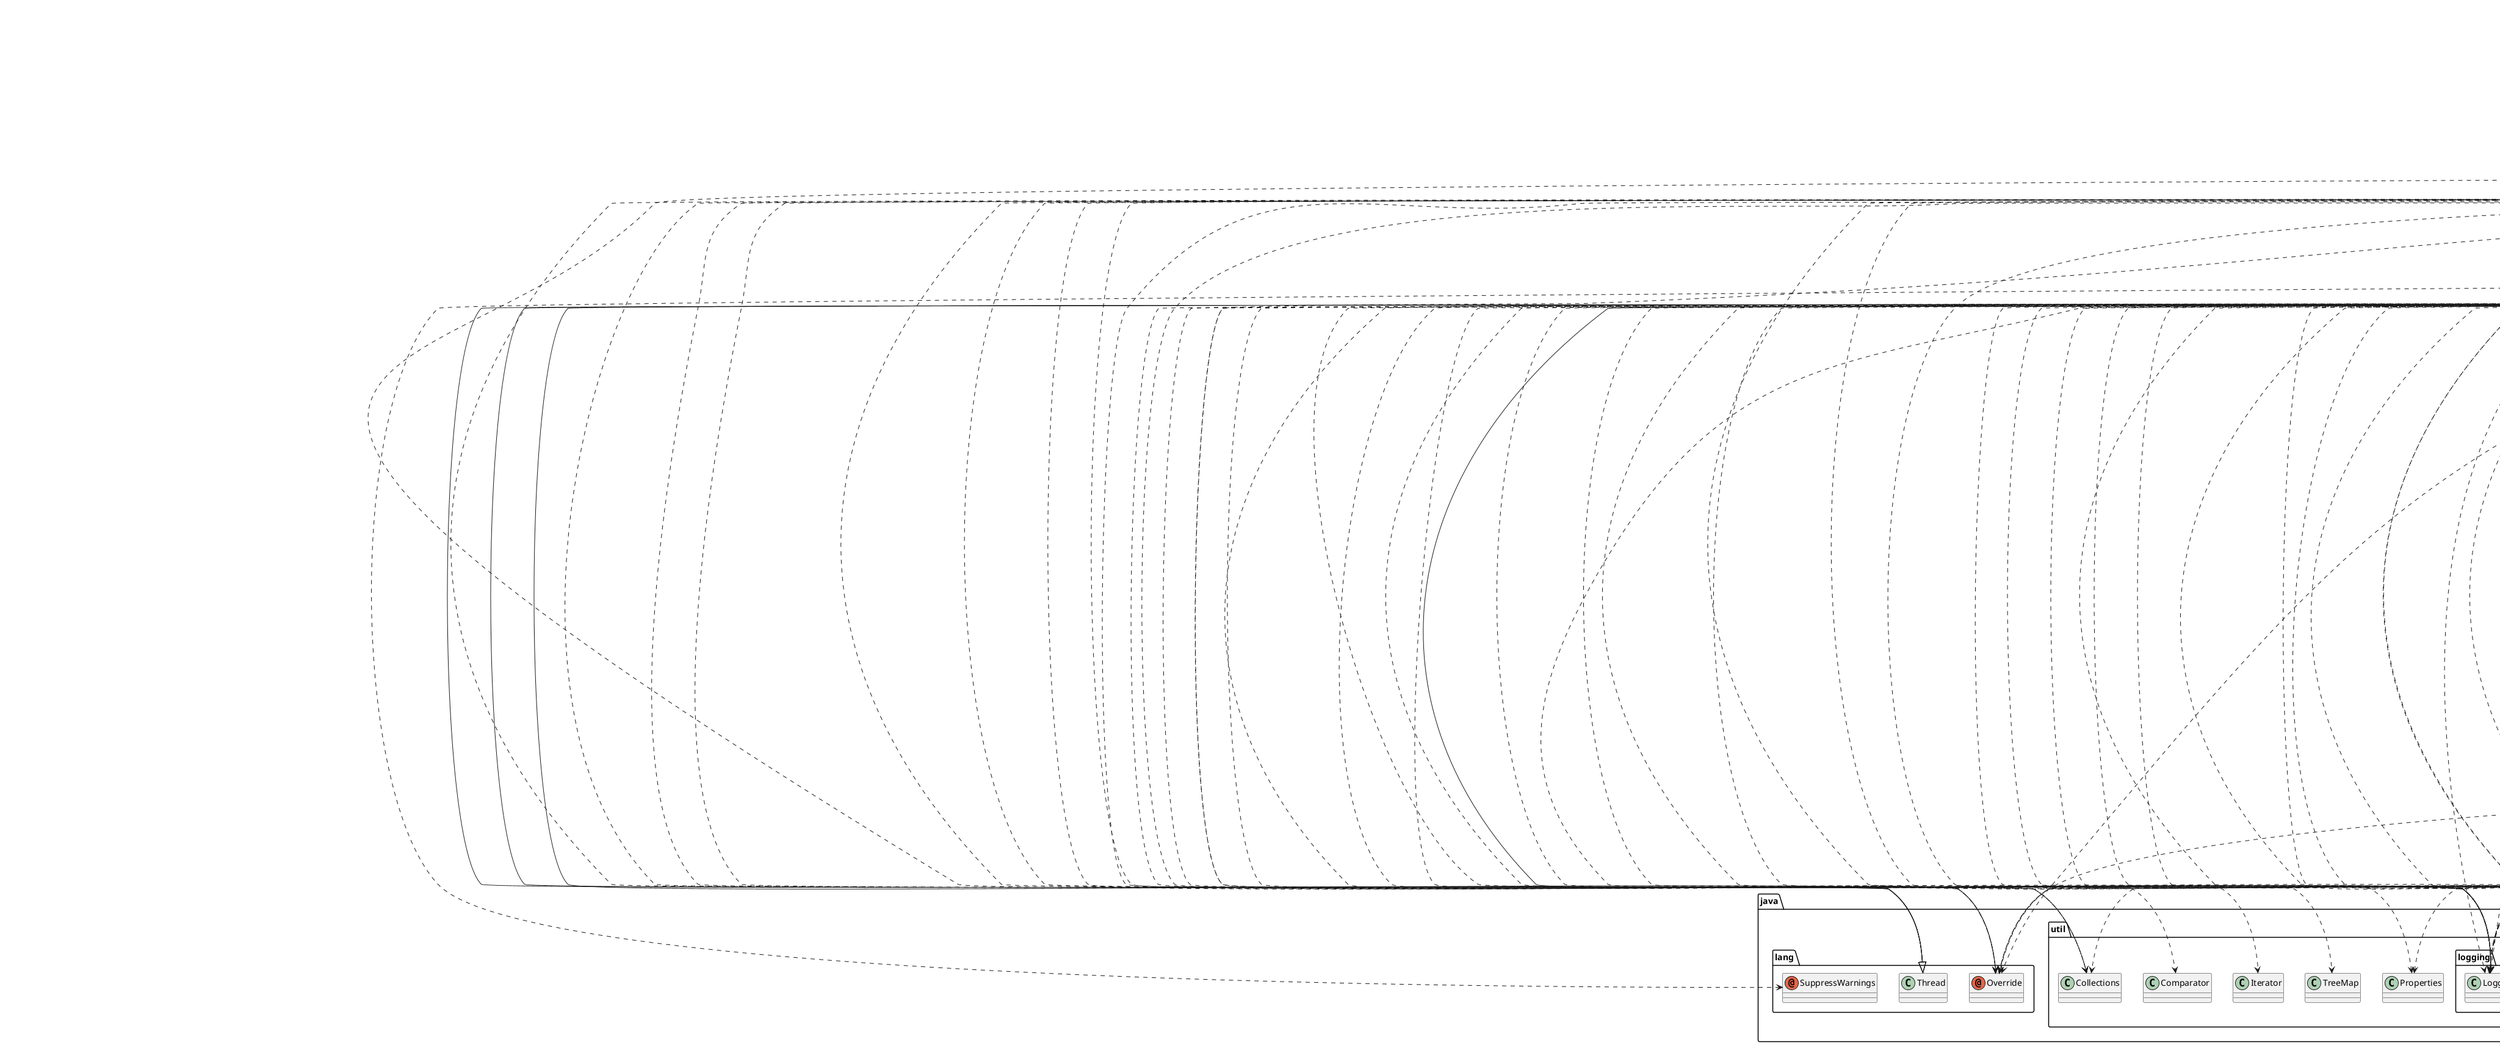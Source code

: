 @startuml
annotation java.lang.Override
annotation java.lang.SuppressWarnings
annotation javax.persistence.Column
annotation javax.persistence.Entity
annotation javax.persistence.GeneratedValue
annotation javax.persistence.Id
annotation javax.persistence.JoinColumn
annotation javax.persistence.ManyToOne
annotation javax.persistence.OneToMany
annotation javax.persistence.OneToOne
annotation javax.persistence.Table
annotation javax.persistence.UniqueConstraint
annotation javax.servlet.annotation.WebServlet
annotation javax.validation.constraints.Digits
annotation javax.validation.constraints.Pattern
annotation org.hibernate.validator.constraints.Email
annotation org.hibernate.validator.constraints.NotEmpty
annotation org.springframework.beans.factory.annotation.Autowired
annotation org.springframework.beans.factory.annotation.Qualifier
annotation org.springframework.context.annotation.Bean
annotation org.springframework.context.annotation.ComponentScan
annotation org.springframework.context.annotation.Configuration
annotation org.springframework.context.annotation.Import
annotation org.springframework.context.annotation.Scope
annotation org.springframework.security.config.annotation.web.configuration.EnableWebSecurity
annotation org.springframework.stereotype.Component
annotation org.springframework.stereotype.Controller
annotation org.springframework.stereotype.Repository
annotation org.springframework.stereotype.Service
annotation org.springframework.transaction.annotation.EnableTransactionManagement
annotation org.springframework.transaction.annotation.Transactional
annotation org.springframework.validation.annotation.Validated
annotation org.springframework.web.bind.annotation.ModelAttribute
annotation org.springframework.web.bind.annotation.RequestMapping
annotation org.springframework.web.servlet.config.annotation.EnableWebMvc
class allegro.configuration.RootConfig
class allegro.configuration.SecurityConfig
class allegro.controllers.BasketController
class allegro.controllers.FilterGeneratorController
class allegro.controllers.LoginController
class allegro.controllers.MainSearchController
class allegro.controllers.PublicPagesController
class allegro.controllers.RegistrationController
class allegro.controllers.UserSettingsController
class allegro.dao.impl.UserDaoImpl
class allegro.datamodel.ItemInBasket
class allegro.domain.RootApplicationOptionsEntity
class allegro.domain.User
class allegro.domain.UserOptions
class allegro.domain.UserRole
class allegro.domain.VerificationToken
class allegro.dto.ContactFormDTO
class allegro.dto.RegisterStatusDTO
class allegro.dto.UserRegistrationDTO
class allegro.dto.UserSettingsDTO
class allegro.email.EmailHelper
class allegro.logic.BasketBean
class allegro.logic.BuyItemBean
class allegro.logic.FilterFactoryBean
class allegro.logic.LoginToAllegroBean
class allegro.logic.LoginToRemoteBean
class allegro.logic.PageResultBean
class allegro.logic.RejectedFiltersCleanerBean
class allegro.logic.ResultContainerBean
class allegro.logic.ResultListGeneratorBean
class allegro.logic.options.ApplicationOptionsBean
class allegro.logic.options.UserOptionsBean
class allegro.logic.tasks.SearchTaskType
class allegro.logic.tasks.TaskManagerBean
class allegro.logic.tasks.TaskParameters
class allegro.logic.tasks.TaskResultBean
class allegro.logic.threads.MonitorThreadBean
class allegro.logic.threads.SearchGetFiltersListThreadBean
class allegro.logic.threads.SearchGetListByFilterThreadBean
class allegro.logic.threads.SearchThreadBean
class allegro.logic.threads.SoapTimeMonitorBean
class allegro.registration.ActivationProcess
class allegro.registration.UserRegister
class allegro.service.MyUserDetailsService
class allegro.service.RegisterUserService
class allegro.service.UserSettingsService
class allegro.tools.AllegroLinkGenerator
class allegro.tools.CrossProxyServlet
class allegro.tools.PasswordHasher
class allegro.tools.ProviderUtilBean
class com.sun.xml.ws.fault.ServerSOAPFaultException
class https.webapi_allegro_pl.service.ArrayOfFilteroptionstype
class https.webapi_allegro_pl.service.ArrayOfFilterslisttype
class https.webapi_allegro_pl.service.ArrayOfItemslisttype
class https.webapi_allegro_pl.service.ArrayOfString
class https.webapi_allegro_pl.service.CategoriesListType
class https.webapi_allegro_pl.service.DoBidItemRequest
class https.webapi_allegro_pl.service.DoBidItemResponse
class https.webapi_allegro_pl.service.DoGetItemsListRequest
class https.webapi_allegro_pl.service.DoGetItemsListResponse
class https.webapi_allegro_pl.service.DoLoginEncResponse
class https.webapi_allegro_pl.service.DoLoginRequest
class https.webapi_allegro_pl.service.DoLoginResponse
class https.webapi_allegro_pl.service.DoQuerySysStatusRequest
class https.webapi_allegro_pl.service.DoQuerySysStatusResponse
class https.webapi_allegro_pl.service.FilterOptionsType
class https.webapi_allegro_pl.service.FiltersListType
class https.webapi_allegro_pl.service.ItemsListType
class https.webapi_allegro_pl.service.RangeValueType
class https.webapi_allegro_pl.service.SearchOptType
class https.webapi_allegro_pl.service.SellerInfoStruct
class https.webapi_allegro_pl.service.SortOptionsType
class https.webapi_allegro_pl.service.UserInfoType
class java.io.BufferedReader
class java.io.IOException
class java.io.InputStreamReader
class java.io.PrintWriter
class java.io.UnsupportedEncodingException
class java.lang.Thread
class java.net.URL
class java.net.URLConnection
class java.security.MessageDigest
class java.security.NoSuchAlgorithmException
class java.sql.Date
class java.sql.Timestamp
class java.util.ArrayList
class java.util.Arrays
class java.util.Base64
class java.util.Calendar
class java.util.Collections
class java.util.Comparator
class java.util.HashMap
class java.util.HashSet
class java.util.Iterator
class java.util.List
class java.util.Map
class java.util.Properties
class java.util.Set
class java.util.TreeMap
class java.util.UUID
class java.util.logging.Level
class java.util.logging.Logger
class javax.annotation.PostConstruct
class javax.mail.MessagingException
class javax.mail.internet.MimeMessage
class javax.persistence.EntityManager
class javax.persistence.EntityManagerFactory
class javax.persistence.FetchType
class javax.persistence.GenerationType
class javax.persistence.Persistence
class javax.servlet.ServletException
class javax.servlet.http.HttpServlet
class javax.servlet.http.HttpServletRequest
class javax.servlet.http.HttpServletResponse
class javax.validation.Valid
class mvc.model.SearchQueryModel
class mvc.model.SearchQueryModelAdvanced
class mvc.model.SearchResultModel
class org.apache.commons.dbcp2.BasicDataSource
class org.hibernate.Query
class org.hibernate.SessionFactory
class org.springframework.beans.BeansException
class org.springframework.beans.factory.annotation.Value
class org.springframework.context.ApplicationContext
class org.springframework.context.support.ReloadableResourceBundleMessageSource
class org.springframework.http.HttpRequest
class org.springframework.mail.javamail.JavaMailSenderImpl
class org.springframework.mail.javamail.MimeMessageHelper
class org.springframework.orm.hibernate4.HibernateTransactionManager
class org.springframework.orm.hibernate4.LocalSessionFactoryBuilder
class org.springframework.security.config.annotation.authentication.builders.AuthenticationManagerBuilder
class org.springframework.security.config.annotation.web.builders.HttpSecurity
class org.springframework.security.config.annotation.web.builders.WebSecurity
class org.springframework.security.config.annotation.web.configuration.WebSecurityConfigurerAdapter
class org.springframework.security.core.Authentication
class org.springframework.security.core.GrantedAuthority
class org.springframework.security.core.authority.SimpleGrantedAuthority
class org.springframework.security.core.context.SecurityContextHolder
class org.springframework.security.core.userdetails.User
class org.springframework.security.core.userdetails.UserDetails
class org.springframework.security.core.userdetails.UsernameNotFoundException
class org.springframework.security.crypto.bcrypt.BCryptPasswordEncoder
class org.springframework.security.crypto.password.PasswordEncoder
class org.springframework.ui.Model
class org.springframework.validation.BindingResult
class org.springframework.validation.Validator
class org.springframework.web.bind.annotation.RequestMethod
class org.springframework.web.servlet.ModelAndView
class org.springframework.web.servlet.view.InternalResourceViewResolver
class org.springframework.web.servlet.view.JstlView
interface allegro.dao.api.UserDao
interface java.io.Serializable
interface org.springframework.security.core.userdetails.UserDetailsService
allegro.configuration.RootConfig ..> org.springframework.context.annotation.Bean
allegro.configuration.RootConfig ..> org.springframework.context.annotation.ComponentScan
allegro.configuration.RootConfig ..> org.springframework.context.annotation.Configuration
allegro.configuration.RootConfig ..> org.springframework.context.annotation.Import
allegro.configuration.RootConfig ..> org.springframework.security.config.annotation.web.configuration.EnableWebSecurity
allegro.configuration.RootConfig ..> org.springframework.transaction.annotation.EnableTransactionManagement
allegro.configuration.RootConfig ..> org.springframework.web.servlet.config.annotation.EnableWebMvc
allegro.configuration.RootConfig ..> java.util.Properties
allegro.configuration.RootConfig ..> org.apache.commons.dbcp2.BasicDataSource
allegro.configuration.RootConfig ..> org.hibernate.SessionFactory
allegro.configuration.RootConfig ..> org.springframework.context.support.ReloadableResourceBundleMessageSource
allegro.configuration.RootConfig ..> org.springframework.orm.hibernate4.HibernateTransactionManager
allegro.configuration.RootConfig ..> org.springframework.orm.hibernate4.LocalSessionFactoryBuilder
allegro.configuration.RootConfig ..> org.springframework.web.servlet.view.InternalResourceViewResolver
allegro.configuration.RootConfig ..> org.springframework.web.servlet.view.JstlView
allegro.configuration.SecurityConfig ..> java.lang.Override
allegro.configuration.SecurityConfig ..> org.springframework.beans.factory.annotation.Autowired
allegro.configuration.SecurityConfig ..> org.springframework.beans.factory.annotation.Qualifier
allegro.configuration.SecurityConfig ..> org.springframework.context.annotation.Bean
allegro.configuration.SecurityConfig ..> org.springframework.context.annotation.Configuration
allegro.configuration.SecurityConfig ..> org.springframework.security.config.annotation.web.configuration.EnableWebSecurity
allegro.configuration.SecurityConfig ..> java.util.logging.Logger
allegro.configuration.SecurityConfig ..> org.springframework.security.config.annotation.authentication.builders.AuthenticationManagerBuilder
allegro.configuration.SecurityConfig ..> org.springframework.security.config.annotation.web.builders.HttpSecurity
allegro.configuration.SecurityConfig ..> org.springframework.security.config.annotation.web.builders.WebSecurity
allegro.configuration.SecurityConfig --|> org.springframework.security.config.annotation.web.configuration.WebSecurityConfigurerAdapter
allegro.configuration.SecurityConfig ..> org.springframework.security.crypto.bcrypt.BCryptPasswordEncoder
allegro.configuration.SecurityConfig ..> org.springframework.security.crypto.password.PasswordEncoder
allegro.configuration.SecurityConfig ..> org.springframework.security.core.userdetails.UserDetailsService
allegro.controllers.BasketController ..> org.springframework.beans.factory.annotation.Autowired
allegro.controllers.BasketController ..> org.springframework.context.annotation.Scope
allegro.controllers.BasketController ..> org.springframework.stereotype.Controller
allegro.controllers.BasketController ..> org.springframework.web.bind.annotation.RequestMapping
allegro.controllers.BasketController ..> allegro.datamodel.ItemInBasket
allegro.controllers.BasketController ..> allegro.logic.BasketBean
allegro.controllers.BasketController ..> java.util.Collections
allegro.controllers.BasketController ..> java.util.List
allegro.controllers.BasketController ..> java.util.logging.Logger
allegro.controllers.BasketController ..> javax.servlet.http.HttpServletRequest
allegro.controllers.BasketController ..> javax.servlet.http.HttpServletResponse
allegro.controllers.BasketController ..> org.springframework.security.core.Authentication
allegro.controllers.BasketController ..> org.springframework.security.core.context.SecurityContextHolder
allegro.controllers.BasketController ..> org.springframework.web.servlet.ModelAndView
allegro.controllers.BasketController --|> java.io.Serializable
allegro.controllers.FilterGeneratorController ..> org.springframework.beans.factory.annotation.Autowired
allegro.controllers.FilterGeneratorController ..> org.springframework.context.annotation.Scope
allegro.controllers.FilterGeneratorController ..> org.springframework.stereotype.Controller
allegro.controllers.FilterGeneratorController ..> org.springframework.web.bind.annotation.RequestMapping
allegro.controllers.FilterGeneratorController ..> allegro.logic.FilterFactoryBean
allegro.controllers.FilterGeneratorController ..> allegro.logic.RejectedFiltersCleanerBean
allegro.controllers.FilterGeneratorController ..> allegro.logic.ResultContainerBean
allegro.controllers.FilterGeneratorController ..> allegro.logic.options.ApplicationOptionsBean
allegro.controllers.FilterGeneratorController ..> allegro.logic.tasks.SearchTaskType
allegro.controllers.FilterGeneratorController ..> allegro.logic.tasks.TaskManagerBean
allegro.controllers.FilterGeneratorController ..> allegro.logic.tasks.TaskParameters
allegro.controllers.FilterGeneratorController ..> allegro.logic.threads.SearchThreadBean
allegro.controllers.FilterGeneratorController ..> https.webapi_allegro_pl.service.ArrayOfFilteroptionstype
allegro.controllers.FilterGeneratorController ..> https.webapi_allegro_pl.service.SearchOptType
allegro.controllers.FilterGeneratorController ..> java.util.logging.Logger
allegro.controllers.FilterGeneratorController ..> javax.servlet.http.HttpServletRequest
allegro.controllers.FilterGeneratorController ..> javax.servlet.http.HttpServletResponse
allegro.controllers.FilterGeneratorController ..> org.springframework.web.bind.annotation.RequestMethod
allegro.controllers.FilterGeneratorController ..> org.springframework.web.servlet.ModelAndView
allegro.controllers.LoginController ..> org.springframework.context.annotation.Scope
allegro.controllers.LoginController ..> org.springframework.stereotype.Controller
allegro.controllers.LoginController ..> org.springframework.web.bind.annotation.RequestMapping
allegro.controllers.LoginController ..> org.springframework.web.servlet.ModelAndView
allegro.controllers.LoginController --|> java.io.Serializable
allegro.controllers.MainSearchController ..> org.springframework.beans.factory.annotation.Autowired
allegro.controllers.MainSearchController ..> org.springframework.context.annotation.Scope
allegro.controllers.MainSearchController ..> org.springframework.stereotype.Controller
allegro.controllers.MainSearchController ..> org.springframework.web.bind.annotation.RequestMapping
allegro.controllers.MainSearchController ..> allegro.logic.FilterFactoryBean
allegro.controllers.MainSearchController ..> allegro.logic.LoginToRemoteBean
allegro.controllers.MainSearchController ..> allegro.logic.PageResultBean
allegro.controllers.MainSearchController ..> allegro.logic.ResultContainerBean
allegro.controllers.MainSearchController ..> allegro.logic.ResultListGeneratorBean
allegro.controllers.MainSearchController ..> allegro.logic.options.ApplicationOptionsBean
allegro.controllers.MainSearchController ..> allegro.logic.options.UserOptionsBean
allegro.controllers.MainSearchController ..> allegro.logic.tasks.SearchTaskType
allegro.controllers.MainSearchController ..> allegro.logic.tasks.TaskManagerBean
allegro.controllers.MainSearchController ..> allegro.logic.tasks.TaskParameters
allegro.controllers.MainSearchController ..> allegro.logic.threads.SearchThreadBean
allegro.controllers.MainSearchController ..> allegro.service.UserSettingsService
allegro.controllers.MainSearchController ..> allegro.tools.AllegroLinkGenerator
allegro.controllers.MainSearchController ..> https.webapi_allegro_pl.service.SortOptionsType
allegro.controllers.MainSearchController ..> java.util.Collections
allegro.controllers.MainSearchController ..> java.util.List
allegro.controllers.MainSearchController ..> java.util.logging.Logger
allegro.controllers.MainSearchController ..> javax.servlet.http.HttpServletRequest
allegro.controllers.MainSearchController ..> javax.servlet.http.HttpServletResponse
allegro.controllers.MainSearchController ..> org.springframework.security.core.Authentication
allegro.controllers.MainSearchController ..> org.springframework.security.core.context.SecurityContextHolder
allegro.controllers.MainSearchController ..> org.springframework.web.servlet.ModelAndView
allegro.controllers.PublicPagesController ..> org.springframework.beans.factory.annotation.Autowired
allegro.controllers.PublicPagesController ..> org.springframework.context.annotation.Scope
allegro.controllers.PublicPagesController ..> org.springframework.stereotype.Controller
allegro.controllers.PublicPagesController ..> org.springframework.web.bind.annotation.RequestMapping
allegro.controllers.PublicPagesController ..> allegro.dto.ContactFormDTO
allegro.controllers.PublicPagesController ..> allegro.email.EmailHelper
allegro.controllers.PublicPagesController ..> java.io.UnsupportedEncodingException
allegro.controllers.PublicPagesController ..> javax.mail.MessagingException
allegro.controllers.PublicPagesController ..> javax.servlet.http.HttpServletRequest
allegro.controllers.PublicPagesController ..> javax.servlet.http.HttpServletResponse
allegro.controllers.PublicPagesController ..> org.springframework.web.servlet.ModelAndView
allegro.controllers.RegistrationController ..> org.springframework.beans.factory.annotation.Autowired
allegro.controllers.RegistrationController ..> org.springframework.beans.factory.annotation.Qualifier
allegro.controllers.RegistrationController ..> org.springframework.context.annotation.Scope
allegro.controllers.RegistrationController ..> org.springframework.stereotype.Controller
allegro.controllers.RegistrationController ..> org.springframework.validation.annotation.Validated
allegro.controllers.RegistrationController ..> org.springframework.web.bind.annotation.ModelAttribute
allegro.controllers.RegistrationController ..> org.springframework.web.bind.annotation.RequestMapping
allegro.controllers.RegistrationController ..> allegro.dto.RegisterStatusDTO
allegro.controllers.RegistrationController ..> allegro.dto.UserRegistrationDTO
allegro.controllers.RegistrationController ..> allegro.email.EmailHelper
allegro.controllers.RegistrationController ..> allegro.registration.ActivationProcess
allegro.controllers.RegistrationController ..> allegro.registration.UserRegister
allegro.controllers.RegistrationController ..> java.io.UnsupportedEncodingException
allegro.controllers.RegistrationController ..> java.security.NoSuchAlgorithmException
allegro.controllers.RegistrationController ..> java.util.Collections
allegro.controllers.RegistrationController ..> java.util.List
allegro.controllers.RegistrationController ..> java.util.logging.Logger
allegro.controllers.RegistrationController ..> javax.mail.MessagingException
allegro.controllers.RegistrationController ..> javax.servlet.http.HttpServletRequest
allegro.controllers.RegistrationController ..> javax.validation.Valid
allegro.controllers.RegistrationController ..> org.springframework.http.HttpRequest
allegro.controllers.RegistrationController ..> org.springframework.ui.Model
allegro.controllers.RegistrationController ..> org.springframework.validation.BindingResult
allegro.controllers.RegistrationController ..> org.springframework.validation.Validator
allegro.controllers.RegistrationController ..> org.springframework.web.servlet.ModelAndView
allegro.controllers.UserSettingsController ..> org.springframework.beans.factory.annotation.Autowired
allegro.controllers.UserSettingsController ..> org.springframework.context.annotation.Scope
allegro.controllers.UserSettingsController ..> org.springframework.stereotype.Controller
allegro.controllers.UserSettingsController ..> org.springframework.web.bind.annotation.RequestMapping
allegro.controllers.UserSettingsController ..> allegro.dto.UserSettingsDTO
allegro.controllers.UserSettingsController ..> allegro.service.UserSettingsService
allegro.controllers.UserSettingsController ..> java.util.Collections
allegro.controllers.UserSettingsController ..> java.util.List
allegro.controllers.UserSettingsController ..> java.util.logging.Logger
allegro.controllers.UserSettingsController ..> javax.servlet.http.HttpServletRequest
allegro.controllers.UserSettingsController ..> org.springframework.security.core.Authentication
allegro.controllers.UserSettingsController ..> org.springframework.security.core.context.SecurityContextHolder
allegro.controllers.UserSettingsController ..> org.springframework.web.servlet.ModelAndView
allegro.dao.impl.UserDaoImpl ..> java.lang.SuppressWarnings
allegro.dao.impl.UserDaoImpl ..> org.springframework.beans.factory.annotation.Autowired
allegro.dao.impl.UserDaoImpl ..> org.springframework.stereotype.Repository
allegro.dao.impl.UserDaoImpl ..> org.springframework.transaction.annotation.Transactional
allegro.dao.impl.UserDaoImpl ..> allegro.domain.User
allegro.dao.impl.UserDaoImpl ..> allegro.domain.UserOptions
allegro.dao.impl.UserDaoImpl ..> allegro.domain.UserRole
allegro.dao.impl.UserDaoImpl ..> allegro.domain.VerificationToken
allegro.dao.impl.UserDaoImpl ..> java.util.ArrayList
allegro.dao.impl.UserDaoImpl ..> java.util.List
allegro.dao.impl.UserDaoImpl ..> org.hibernate.Query
allegro.dao.impl.UserDaoImpl ..> org.hibernate.SessionFactory
allegro.dao.impl.UserDaoImpl --|> allegro.dao.api.UserDao
allegro.datamodel.ItemInBasket --|> java.io.Serializable
allegro.domain.User ..> javax.persistence.Column
allegro.domain.User ..> javax.persistence.Entity
allegro.domain.User ..> javax.persistence.Id
allegro.domain.User ..> javax.persistence.OneToMany
allegro.domain.User ..> javax.persistence.Table
allegro.domain.User ..> java.util.HashSet
allegro.domain.User ..> java.util.Set
allegro.domain.User ..> javax.persistence.FetchType
allegro.domain.User --|> java.io.Serializable
allegro.domain.UserOptions ..> javax.persistence.Entity
allegro.domain.UserOptions ..> javax.persistence.GeneratedValue
allegro.domain.UserOptions ..> javax.persistence.Id
allegro.domain.UserOptions ..> javax.persistence.JoinColumn
allegro.domain.UserOptions ..> javax.persistence.OneToOne
allegro.domain.UserOptions ..> javax.persistence.FetchType
allegro.domain.UserOptions ..> javax.persistence.GenerationType
allegro.domain.UserOptions --|> java.io.Serializable
allegro.domain.UserRole ..> javax.persistence.Column
allegro.domain.UserRole ..> javax.persistence.Entity
allegro.domain.UserRole ..> javax.persistence.GeneratedValue
allegro.domain.UserRole ..> javax.persistence.Id
allegro.domain.UserRole ..> javax.persistence.JoinColumn
allegro.domain.UserRole ..> javax.persistence.ManyToOne
allegro.domain.UserRole ..> javax.persistence.Table
allegro.domain.UserRole ..> javax.persistence.UniqueConstraint
allegro.domain.UserRole ..> javax.persistence.FetchType
allegro.domain.UserRole ..> javax.persistence.GenerationType
allegro.domain.VerificationToken ..> javax.persistence.Entity
allegro.domain.VerificationToken ..> javax.persistence.GeneratedValue
allegro.domain.VerificationToken ..> javax.persistence.Id
allegro.domain.VerificationToken ..> javax.persistence.JoinColumn
allegro.domain.VerificationToken ..> javax.persistence.OneToOne
allegro.domain.VerificationToken ..> java.sql.Date
allegro.domain.VerificationToken ..> java.sql.Timestamp
allegro.domain.VerificationToken ..> java.util.Calendar
allegro.domain.VerificationToken ..> javax.persistence.FetchType
allegro.domain.VerificationToken ..> javax.persistence.GenerationType
allegro.domain.VerificationToken --|> java.io.Serializable
allegro.dto.UserRegistrationDTO ..> javax.validation.constraints.Digits
allegro.dto.UserRegistrationDTO ..> javax.validation.constraints.Pattern
allegro.dto.UserRegistrationDTO ..> org.hibernate.validator.constraints.Email
allegro.dto.UserRegistrationDTO ..> org.hibernate.validator.constraints.NotEmpty
allegro.dto.UserSettingsDTO ..> javax.validation.constraints.Digits
allegro.email.EmailHelper ..> org.springframework.context.annotation.Scope
allegro.email.EmailHelper ..> org.springframework.stereotype.Service
allegro.email.EmailHelper ..> java.util.Properties
allegro.email.EmailHelper ..> javax.mail.MessagingException
allegro.email.EmailHelper ..> javax.mail.internet.MimeMessage
allegro.email.EmailHelper ..> org.springframework.mail.javamail.JavaMailSenderImpl
allegro.email.EmailHelper ..> org.springframework.mail.javamail.MimeMessageHelper
allegro.logic.BasketBean ..> org.springframework.beans.factory.annotation.Autowired
allegro.logic.BasketBean ..> org.springframework.context.annotation.Scope
allegro.logic.BasketBean ..> org.springframework.stereotype.Service
allegro.logic.BasketBean ..> allegro.controllers.BasketController
allegro.logic.BasketBean ..> allegro.datamodel.ItemInBasket
allegro.logic.BasketBean ..> allegro.domain.UserOptions
allegro.logic.BasketBean ..> allegro.logic.options.ApplicationOptionsBean
allegro.logic.BasketBean ..> java.util.ArrayList
allegro.logic.BasketBean ..> java.util.HashMap
allegro.logic.BasketBean ..> java.util.List
allegro.logic.BasketBean ..> java.util.Map
allegro.logic.BasketBean ..> java.util.logging.Logger
allegro.logic.BasketBean ..> org.springframework.security.core.Authentication
allegro.logic.BasketBean ..> org.springframework.security.core.context.SecurityContextHolder
allegro.logic.BasketBean ..> allegro.dao.api.UserDao
allegro.logic.BasketBean --|> java.io.Serializable
allegro.logic.BuyItemBean ..> org.springframework.context.annotation.Scope
allegro.logic.BuyItemBean ..> org.springframework.stereotype.Service
allegro.logic.BuyItemBean ..> https.webapi_allegro_pl.service.DoBidItemRequest
allegro.logic.BuyItemBean ..> https.webapi_allegro_pl.service.DoBidItemResponse
allegro.logic.BuyItemBean ..> java.util.logging.Logger
allegro.logic.BuyItemBean --|> java.io.Serializable
allegro.logic.FilterFactoryBean ..> org.springframework.beans.factory.annotation.Autowired
allegro.logic.FilterFactoryBean ..> org.springframework.context.annotation.Scope
allegro.logic.FilterFactoryBean ..> org.springframework.stereotype.Service
allegro.logic.FilterFactoryBean ..> https.webapi_allegro_pl.service.ArrayOfFilteroptionstype
allegro.logic.FilterFactoryBean ..> https.webapi_allegro_pl.service.ArrayOfString
allegro.logic.FilterFactoryBean ..> https.webapi_allegro_pl.service.FilterOptionsType
allegro.logic.FilterFactoryBean ..> https.webapi_allegro_pl.service.RangeValueType
allegro.logic.FilterFactoryBean ..> java.util.ArrayList
allegro.logic.FilterFactoryBean ..> java.util.Arrays
allegro.logic.FilterFactoryBean ..> java.util.Collections
allegro.logic.FilterFactoryBean ..> java.util.List
allegro.logic.FilterFactoryBean ..> java.util.logging.Logger
allegro.logic.FilterFactoryBean ..> javax.servlet.http.HttpServletRequest
allegro.logic.FilterFactoryBean --|> java.io.Serializable
allegro.logic.LoginToAllegroBean ..> org.springframework.context.annotation.Scope
allegro.logic.LoginToAllegroBean ..> org.springframework.stereotype.Service
allegro.logic.LoginToAllegroBean ..> https.webapi_allegro_pl.service.DoLoginEncResponse
allegro.logic.LoginToAllegroBean ..> https.webapi_allegro_pl.service.DoLoginRequest
allegro.logic.LoginToAllegroBean ..> https.webapi_allegro_pl.service.DoLoginResponse
allegro.logic.LoginToAllegroBean ..> https.webapi_allegro_pl.service.DoQuerySysStatusRequest
allegro.logic.LoginToAllegroBean ..> https.webapi_allegro_pl.service.DoQuerySysStatusResponse
allegro.logic.LoginToAllegroBean ..> java.util.logging.Logger
allegro.logic.LoginToAllegroBean --|> java.io.Serializable
allegro.logic.LoginToRemoteBean ..> org.springframework.context.annotation.Scope
allegro.logic.LoginToRemoteBean ..> org.springframework.stereotype.Service
allegro.logic.LoginToRemoteBean ..> https.webapi_allegro_pl.service.DoLoginEncResponse
allegro.logic.LoginToRemoteBean ..> https.webapi_allegro_pl.service.DoLoginRequest
allegro.logic.LoginToRemoteBean ..> https.webapi_allegro_pl.service.DoLoginResponse
allegro.logic.LoginToRemoteBean ..> https.webapi_allegro_pl.service.DoQuerySysStatusRequest
allegro.logic.LoginToRemoteBean ..> https.webapi_allegro_pl.service.DoQuerySysStatusResponse
allegro.logic.LoginToRemoteBean ..> java.util.logging.Logger
allegro.logic.LoginToRemoteBean ..> javax.annotation.PostConstruct
allegro.logic.LoginToRemoteBean ..> org.springframework.beans.factory.annotation.Value
allegro.logic.LoginToRemoteBean --|> java.io.Serializable
allegro.logic.PageResultBean ..> org.springframework.context.annotation.Scope
allegro.logic.PageResultBean ..> org.springframework.stereotype.Service
allegro.logic.PageResultBean ..> https.webapi_allegro_pl.service.ItemsListType
allegro.logic.PageResultBean ..> java.util.ArrayList
allegro.logic.PageResultBean ..> java.util.List
allegro.logic.PageResultBean ..> java.util.Map
allegro.logic.PageResultBean --|> java.io.Serializable
allegro.logic.RejectedFiltersCleanerBean ..> org.springframework.beans.factory.annotation.Autowired
allegro.logic.RejectedFiltersCleanerBean ..> org.springframework.context.annotation.Scope
allegro.logic.RejectedFiltersCleanerBean ..> org.springframework.stereotype.Service
allegro.logic.RejectedFiltersCleanerBean ..> allegro.logic.tasks.TaskResultBean
allegro.logic.RejectedFiltersCleanerBean ..> https.webapi_allegro_pl.service.FiltersListType
allegro.logic.RejectedFiltersCleanerBean ..> java.util.ArrayList
allegro.logic.RejectedFiltersCleanerBean ..> java.util.List
allegro.logic.RejectedFiltersCleanerBean ..> java.util.Map
allegro.logic.RejectedFiltersCleanerBean ..> java.util.logging.Logger
allegro.logic.RejectedFiltersCleanerBean --|> java.io.Serializable
allegro.logic.ResultContainerBean ..> org.springframework.context.annotation.Scope
allegro.logic.ResultContainerBean ..> org.springframework.stereotype.Service
allegro.logic.ResultContainerBean ..> allegro.logic.tasks.TaskParameters
allegro.logic.ResultContainerBean ..> allegro.logic.tasks.TaskResultBean
allegro.logic.ResultContainerBean ..> java.util.ArrayList
allegro.logic.ResultContainerBean ..> java.util.HashMap
allegro.logic.ResultContainerBean ..> java.util.List
allegro.logic.ResultContainerBean ..> java.util.Map
allegro.logic.ResultContainerBean --|> java.io.Serializable
allegro.logic.ResultListGeneratorBean ..> org.springframework.beans.factory.annotation.Autowired
allegro.logic.ResultListGeneratorBean ..> org.springframework.context.annotation.Scope
allegro.logic.ResultListGeneratorBean ..> org.springframework.stereotype.Service
allegro.logic.ResultListGeneratorBean ..> allegro.domain.UserOptions
allegro.logic.ResultListGeneratorBean ..> allegro.logic.tasks.TaskResultBean
allegro.logic.ResultListGeneratorBean ..> allegro.service.UserSettingsService
allegro.logic.ResultListGeneratorBean ..> https.webapi_allegro_pl.service.ArrayOfItemslisttype
allegro.logic.ResultListGeneratorBean ..> https.webapi_allegro_pl.service.ItemsListType
allegro.logic.ResultListGeneratorBean ..> https.webapi_allegro_pl.service.UserInfoType
allegro.logic.ResultListGeneratorBean ..> java.util.ArrayList
allegro.logic.ResultListGeneratorBean ..> java.util.Comparator
allegro.logic.ResultListGeneratorBean ..> java.util.HashMap
allegro.logic.ResultListGeneratorBean ..> java.util.Iterator
allegro.logic.ResultListGeneratorBean ..> java.util.List
allegro.logic.ResultListGeneratorBean ..> java.util.Map
allegro.logic.ResultListGeneratorBean ..> java.util.TreeMap
allegro.logic.ResultListGeneratorBean ..> java.util.logging.Logger
allegro.logic.ResultListGeneratorBean ..> allegro.dao.api.UserDao
allegro.logic.ResultListGeneratorBean --|> java.io.Serializable
allegro.logic.options.ApplicationOptionsBean ..> org.springframework.context.annotation.Scope
allegro.logic.options.ApplicationOptionsBean ..> org.springframework.stereotype.Service
allegro.logic.options.ApplicationOptionsBean --|> java.io.Serializable
allegro.logic.options.UserOptionsBean ..> org.springframework.context.annotation.Scope
allegro.logic.options.UserOptionsBean ..> org.springframework.stereotype.Service
allegro.logic.options.UserOptionsBean --|> java.io.Serializable
allegro.logic.tasks.TaskManagerBean ..> org.springframework.beans.factory.annotation.Autowired
allegro.logic.tasks.TaskManagerBean ..> org.springframework.context.annotation.Scope
allegro.logic.tasks.TaskManagerBean ..> org.springframework.stereotype.Service
allegro.logic.tasks.TaskManagerBean ..> allegro.logic.ResultContainerBean
allegro.logic.tasks.TaskManagerBean ..> allegro.logic.threads.SearchGetFiltersListThreadBean
allegro.logic.tasks.TaskManagerBean ..> allegro.logic.threads.SearchThreadBean
allegro.logic.tasks.TaskManagerBean ..> allegro.tools.ProviderUtilBean
allegro.logic.tasks.TaskManagerBean ..> java.util.ArrayList
allegro.logic.tasks.TaskManagerBean ..> java.util.List
allegro.logic.tasks.TaskManagerBean ..> java.util.logging.Level
allegro.logic.tasks.TaskManagerBean ..> java.util.logging.Logger
allegro.logic.tasks.TaskManagerBean --|> java.io.Serializable
allegro.logic.tasks.TaskParameters ..> https.webapi_allegro_pl.service.ArrayOfFilteroptionstype
allegro.logic.tasks.TaskParameters ..> https.webapi_allegro_pl.service.SearchOptType
allegro.logic.tasks.TaskParameters ..> https.webapi_allegro_pl.service.SellerInfoStruct
allegro.logic.tasks.TaskParameters ..> https.webapi_allegro_pl.service.SortOptionsType
allegro.logic.tasks.TaskParameters ..> java.util.ArrayList
allegro.logic.tasks.TaskParameters ..> java.util.List
allegro.logic.tasks.TaskParameters --|> java.io.Serializable
allegro.logic.tasks.TaskResultBean ..> org.springframework.context.annotation.Scope
allegro.logic.tasks.TaskResultBean ..> org.springframework.stereotype.Component
allegro.logic.tasks.TaskResultBean ..> https.webapi_allegro_pl.service.ArrayOfFilteroptionstype
allegro.logic.tasks.TaskResultBean ..> https.webapi_allegro_pl.service.ArrayOfFilterslisttype
allegro.logic.tasks.TaskResultBean ..> https.webapi_allegro_pl.service.ArrayOfItemslisttype
allegro.logic.tasks.TaskResultBean ..> https.webapi_allegro_pl.service.ArrayOfString
allegro.logic.tasks.TaskResultBean ..> https.webapi_allegro_pl.service.CategoriesListType
allegro.logic.tasks.TaskResultBean ..> java.util.ArrayList
allegro.logic.tasks.TaskResultBean ..> java.util.List
allegro.logic.tasks.TaskResultBean --|> java.io.Serializable
allegro.logic.threads.MonitorThreadBean ..> java.lang.Override
allegro.logic.threads.MonitorThreadBean ..> org.springframework.beans.factory.annotation.Autowired
allegro.logic.threads.MonitorThreadBean ..> org.springframework.context.annotation.Scope
allegro.logic.threads.MonitorThreadBean ..> org.springframework.stereotype.Service
allegro.logic.threads.MonitorThreadBean --|> java.lang.Thread
allegro.logic.threads.MonitorThreadBean ..> java.util.logging.Level
allegro.logic.threads.MonitorThreadBean ..> java.util.logging.Logger
allegro.logic.threads.SearchGetFiltersListThreadBean ..> java.lang.Override
allegro.logic.threads.SearchGetFiltersListThreadBean ..> org.springframework.beans.factory.annotation.Autowired
allegro.logic.threads.SearchGetFiltersListThreadBean ..> org.springframework.context.annotation.Scope
allegro.logic.threads.SearchGetFiltersListThreadBean ..> org.springframework.stereotype.Service
allegro.logic.threads.SearchGetFiltersListThreadBean ..> allegro.logic.ResultContainerBean
allegro.logic.threads.SearchGetFiltersListThreadBean ..> allegro.logic.tasks.TaskResultBean
allegro.logic.threads.SearchGetFiltersListThreadBean ..> allegro.tools.ProviderUtilBean
allegro.logic.threads.SearchGetFiltersListThreadBean ..> https.webapi_allegro_pl.service.ArrayOfFilteroptionstype
allegro.logic.threads.SearchGetFiltersListThreadBean ..> https.webapi_allegro_pl.service.DoGetItemsListRequest
allegro.logic.threads.SearchGetFiltersListThreadBean ..> https.webapi_allegro_pl.service.DoGetItemsListResponse
allegro.logic.threads.SearchGetFiltersListThreadBean ..> https.webapi_allegro_pl.service.FilterOptionsType
allegro.logic.threads.SearchGetFiltersListThreadBean ..> https.webapi_allegro_pl.service.FiltersListType
allegro.logic.threads.SearchGetFiltersListThreadBean ..> https.webapi_allegro_pl.service.SortOptionsType
allegro.logic.threads.SearchGetFiltersListThreadBean --|> java.lang.Thread
allegro.logic.threads.SearchGetFiltersListThreadBean ..> java.util.List
allegro.logic.threads.SearchGetFiltersListThreadBean ..> java.util.logging.Level
allegro.logic.threads.SearchGetFiltersListThreadBean ..> java.util.logging.Logger
allegro.logic.threads.SearchGetListByFilterThreadBean ..> java.lang.Override
allegro.logic.threads.SearchGetListByFilterThreadBean ..> org.springframework.beans.factory.annotation.Autowired
allegro.logic.threads.SearchGetListByFilterThreadBean ..> org.springframework.context.annotation.Scope
allegro.logic.threads.SearchGetListByFilterThreadBean ..> org.springframework.stereotype.Service
allegro.logic.threads.SearchGetListByFilterThreadBean ..> allegro.logic.ResultContainerBean
allegro.logic.threads.SearchGetListByFilterThreadBean ..> allegro.logic.tasks.TaskResultBean
allegro.logic.threads.SearchGetListByFilterThreadBean ..> allegro.tools.ProviderUtilBean
allegro.logic.threads.SearchGetListByFilterThreadBean ..> https.webapi_allegro_pl.service.ArrayOfFilteroptionstype
allegro.logic.threads.SearchGetListByFilterThreadBean ..> https.webapi_allegro_pl.service.DoGetItemsListRequest
allegro.logic.threads.SearchGetListByFilterThreadBean ..> https.webapi_allegro_pl.service.DoGetItemsListResponse
allegro.logic.threads.SearchGetListByFilterThreadBean ..> https.webapi_allegro_pl.service.FilterOptionsType
allegro.logic.threads.SearchGetListByFilterThreadBean ..> https.webapi_allegro_pl.service.ItemsListType
allegro.logic.threads.SearchGetListByFilterThreadBean ..> https.webapi_allegro_pl.service.SortOptionsType
allegro.logic.threads.SearchGetListByFilterThreadBean --|> java.lang.Thread
allegro.logic.threads.SearchGetListByFilterThreadBean ..> java.util.logging.Logger
allegro.logic.threads.SearchThreadBean ..> java.lang.Override
allegro.logic.threads.SearchThreadBean ..> org.springframework.beans.factory.annotation.Autowired
allegro.logic.threads.SearchThreadBean ..> org.springframework.context.annotation.Scope
allegro.logic.threads.SearchThreadBean ..> org.springframework.stereotype.Service
allegro.logic.threads.SearchThreadBean ..> allegro.logic.ResultContainerBean
allegro.logic.threads.SearchThreadBean ..> allegro.logic.tasks.TaskParameters
allegro.logic.threads.SearchThreadBean ..> allegro.logic.tasks.TaskResultBean
allegro.logic.threads.SearchThreadBean ..> allegro.tools.ProviderUtilBean
allegro.logic.threads.SearchThreadBean ..> com.sun.xml.ws.fault.ServerSOAPFaultException
allegro.logic.threads.SearchThreadBean ..> https.webapi_allegro_pl.service.ArrayOfFilteroptionstype
allegro.logic.threads.SearchThreadBean ..> https.webapi_allegro_pl.service.DoGetItemsListRequest
allegro.logic.threads.SearchThreadBean ..> https.webapi_allegro_pl.service.DoGetItemsListResponse
allegro.logic.threads.SearchThreadBean ..> https.webapi_allegro_pl.service.FiltersListType
allegro.logic.threads.SearchThreadBean ..> https.webapi_allegro_pl.service.SortOptionsType
allegro.logic.threads.SearchThreadBean ..> java.io.IOException
allegro.logic.threads.SearchThreadBean --|> java.lang.Thread
allegro.logic.threads.SearchThreadBean ..> java.util.logging.Level
allegro.logic.threads.SearchThreadBean ..> java.util.logging.Logger
allegro.logic.threads.SearchThreadBean --|> java.io.Serializable
allegro.logic.threads.SoapTimeMonitorBean ..> org.springframework.beans.factory.annotation.Autowired
allegro.logic.threads.SoapTimeMonitorBean ..> org.springframework.context.annotation.Scope
allegro.logic.threads.SoapTimeMonitorBean ..> org.springframework.stereotype.Service
allegro.logic.threads.SoapTimeMonitorBean ..> allegro.tools.ProviderUtilBean
allegro.logic.threads.SoapTimeMonitorBean ..> java.util.logging.Logger
allegro.registration.ActivationProcess ..> org.springframework.beans.factory.annotation.Autowired
allegro.registration.ActivationProcess ..> org.springframework.context.annotation.Scope
allegro.registration.ActivationProcess ..> org.springframework.stereotype.Service
allegro.registration.ActivationProcess ..> allegro.domain.User
allegro.registration.ActivationProcess ..> allegro.domain.VerificationToken
allegro.registration.ActivationProcess ..> allegro.email.EmailHelper
allegro.registration.ActivationProcess ..> java.io.UnsupportedEncodingException
allegro.registration.ActivationProcess ..> java.security.NoSuchAlgorithmException
allegro.registration.ActivationProcess ..> java.util.Calendar
allegro.registration.ActivationProcess ..> java.util.UUID
allegro.registration.ActivationProcess ..> java.util.logging.Logger
allegro.registration.ActivationProcess ..> javax.mail.MessagingException
allegro.registration.ActivationProcess ..> allegro.dao.api.UserDao
allegro.registration.UserRegister ..> org.springframework.beans.factory.annotation.Autowired
allegro.registration.UserRegister ..> org.springframework.context.annotation.Scope
allegro.registration.UserRegister ..> org.springframework.stereotype.Service
allegro.registration.UserRegister ..> allegro.domain.User
allegro.registration.UserRegister ..> allegro.domain.UserOptions
allegro.registration.UserRegister ..> allegro.domain.UserRole
allegro.registration.UserRegister ..> java.io.UnsupportedEncodingException
allegro.registration.UserRegister ..> java.security.NoSuchAlgorithmException
allegro.registration.UserRegister ..> javax.mail.MessagingException
allegro.registration.UserRegister ..> org.springframework.security.crypto.password.PasswordEncoder
allegro.registration.UserRegister ..> allegro.dao.api.UserDao
allegro.service.MyUserDetailsService ..> java.lang.Override
allegro.service.MyUserDetailsService ..> org.springframework.beans.factory.annotation.Autowired
allegro.service.MyUserDetailsService ..> org.springframework.stereotype.Service
allegro.service.MyUserDetailsService ..> org.springframework.transaction.annotation.Transactional
allegro.service.MyUserDetailsService ..> allegro.domain.UserRole
allegro.service.MyUserDetailsService ..> java.util.ArrayList
allegro.service.MyUserDetailsService ..> java.util.HashSet
allegro.service.MyUserDetailsService ..> java.util.List
allegro.service.MyUserDetailsService ..> java.util.Set
allegro.service.MyUserDetailsService ..> org.springframework.security.core.GrantedAuthority
allegro.service.MyUserDetailsService ..> org.springframework.security.core.authority.SimpleGrantedAuthority
allegro.service.MyUserDetailsService ..> org.springframework.security.core.userdetails.User
allegro.service.MyUserDetailsService ..> org.springframework.security.core.userdetails.UserDetails
allegro.service.MyUserDetailsService ..> org.springframework.security.core.userdetails.UsernameNotFoundException
allegro.service.MyUserDetailsService ..> allegro.dao.api.UserDao
allegro.service.MyUserDetailsService --|> org.springframework.security.core.userdetails.UserDetailsService
allegro.service.RegisterUserService ..> org.springframework.context.annotation.Scope
allegro.service.RegisterUserService ..> org.springframework.stereotype.Service
allegro.service.RegisterUserService ..> allegro.domain.User
allegro.service.RegisterUserService ..> allegro.domain.UserRole
allegro.service.RegisterUserService ..> java.util.HashSet
allegro.service.RegisterUserService ..> java.util.Set
allegro.service.RegisterUserService ..> javax.persistence.EntityManager
allegro.service.RegisterUserService ..> javax.persistence.EntityManagerFactory
allegro.service.RegisterUserService ..> javax.persistence.Persistence
allegro.service.UserSettingsService ..> org.springframework.beans.factory.annotation.Autowired
allegro.service.UserSettingsService ..> org.springframework.context.annotation.Scope
allegro.service.UserSettingsService ..> org.springframework.stereotype.Service
allegro.service.UserSettingsService ..> allegro.domain.UserOptions
allegro.service.UserSettingsService ..> allegro.dto.UserSettingsDTO
allegro.service.UserSettingsService ..> allegro.logic.LoginToAllegroBean
allegro.service.UserSettingsService ..> com.sun.xml.ws.fault.ServerSOAPFaultException
allegro.service.UserSettingsService ..> java.util.logging.Logger
allegro.service.UserSettingsService ..> org.springframework.security.core.Authentication
allegro.service.UserSettingsService ..> org.springframework.security.core.context.SecurityContextHolder
allegro.service.UserSettingsService ..> org.springframework.security.crypto.password.PasswordEncoder
allegro.service.UserSettingsService ..> allegro.dao.api.UserDao
allegro.tools.AllegroLinkGenerator ..> org.springframework.context.annotation.Scope
allegro.tools.AllegroLinkGenerator ..> org.springframework.stereotype.Service
allegro.tools.CrossProxyServlet ..> java.lang.Override
allegro.tools.CrossProxyServlet ..> javax.servlet.annotation.WebServlet
allegro.tools.CrossProxyServlet ..> java.io.BufferedReader
allegro.tools.CrossProxyServlet ..> java.io.IOException
allegro.tools.CrossProxyServlet ..> java.io.InputStreamReader
allegro.tools.CrossProxyServlet ..> java.io.PrintWriter
allegro.tools.CrossProxyServlet ..> java.net.URL
allegro.tools.CrossProxyServlet ..> java.net.URLConnection
allegro.tools.CrossProxyServlet ..> javax.servlet.ServletException
allegro.tools.CrossProxyServlet --|> javax.servlet.http.HttpServlet
allegro.tools.CrossProxyServlet ..> javax.servlet.http.HttpServletRequest
allegro.tools.CrossProxyServlet ..> javax.servlet.http.HttpServletResponse
allegro.tools.PasswordHasher ..> org.springframework.context.annotation.Scope
allegro.tools.PasswordHasher ..> org.springframework.stereotype.Service
allegro.tools.PasswordHasher ..> java.io.UnsupportedEncodingException
allegro.tools.PasswordHasher ..> java.security.MessageDigest
allegro.tools.PasswordHasher ..> java.security.NoSuchAlgorithmException
allegro.tools.PasswordHasher ..> java.util.Base64
allegro.tools.ProviderUtilBean ..> org.springframework.beans.factory.annotation.Autowired
allegro.tools.ProviderUtilBean ..> org.springframework.stereotype.Component
allegro.tools.ProviderUtilBean ..> java.util.Map
allegro.tools.ProviderUtilBean ..> org.springframework.beans.BeansException
allegro.tools.ProviderUtilBean ..> org.springframework.context.ApplicationContext
allegro.tools.ProviderUtilBean --|> java.io.Serializable
mvc.model.SearchQueryModel ..> java.lang.Override
mvc.model.SearchQueryModelAdvanced ..> java.lang.Override
mvc.model.SearchResultModel ..> java.lang.Override
allegro.dao.api.UserDao ..> allegro.domain.User
allegro.dao.api.UserDao ..> allegro.domain.UserOptions
allegro.dao.api.UserDao ..> allegro.domain.UserRole
allegro.dao.api.UserDao ..> allegro.domain.VerificationToken
@enduml